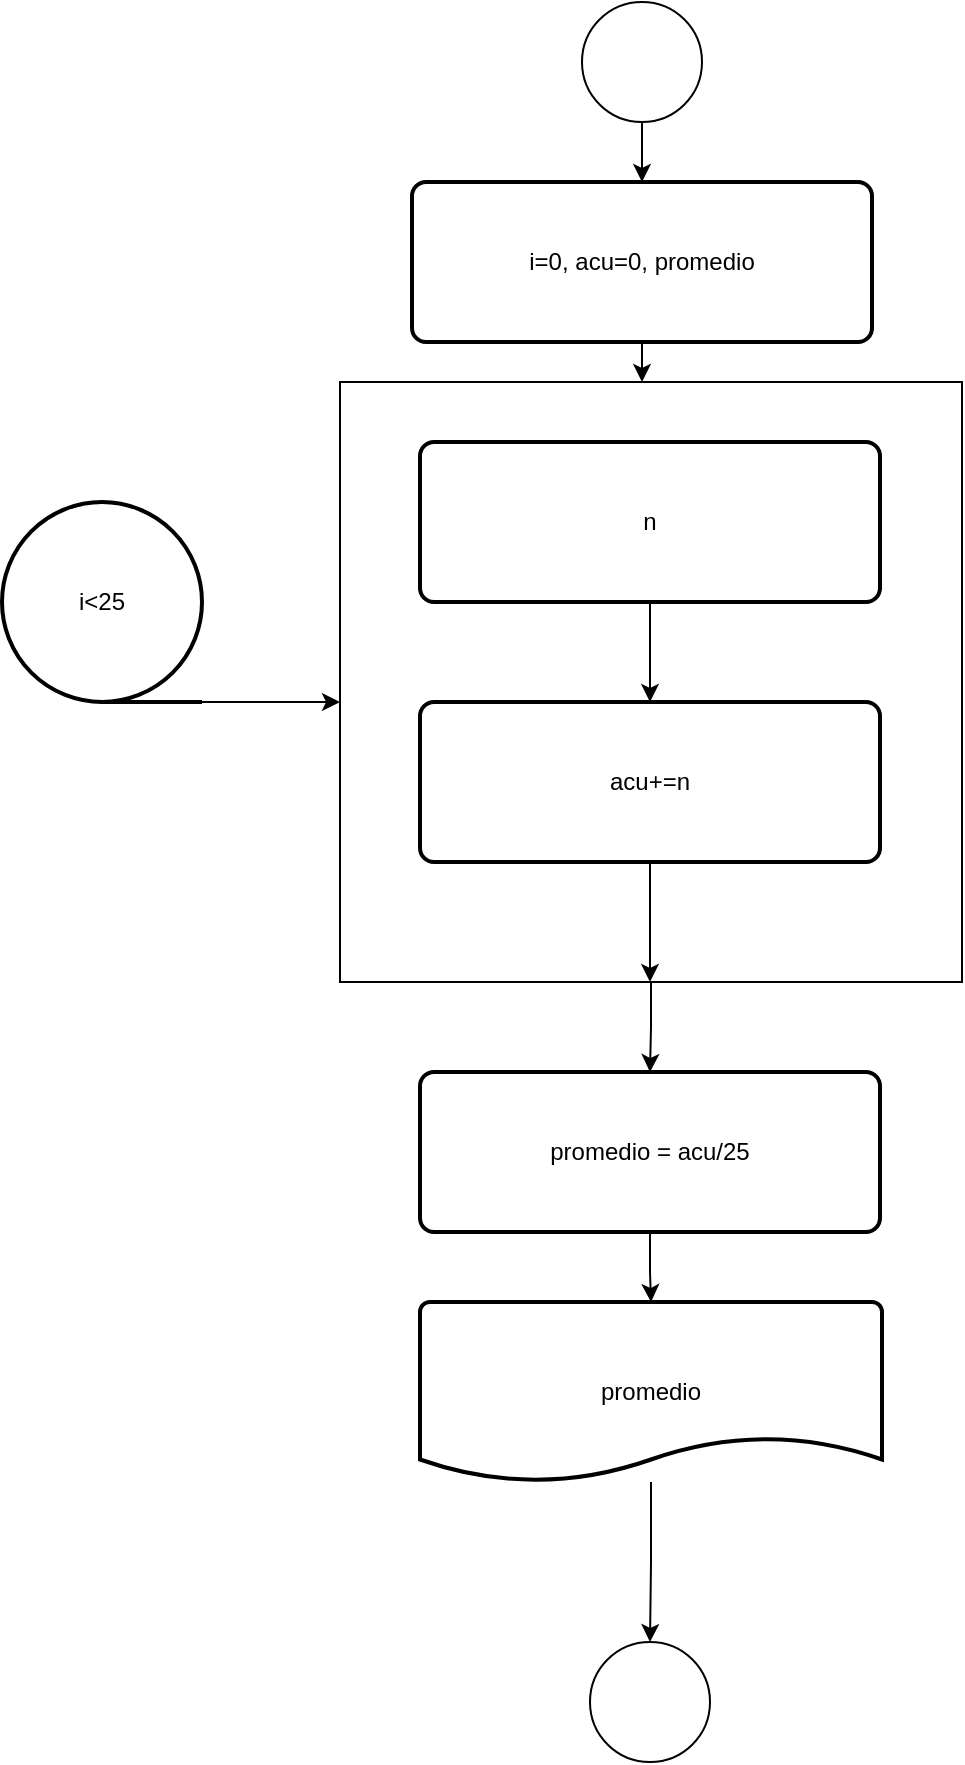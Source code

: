 <mxfile version="20.2.3" type="device"><diagram id="LdZd6qd47rMgTKy4gjzt" name="Página-1"><mxGraphModel dx="800" dy="905" grid="1" gridSize="10" guides="1" tooltips="1" connect="1" arrows="1" fold="1" page="1" pageScale="1" pageWidth="827" pageHeight="1169" math="0" shadow="0"><root><mxCell id="0"/><mxCell id="1" parent="0"/><mxCell id="bfrc5mxdk4k6QKxa8eoL-22" style="edgeStyle=orthogonalEdgeStyle;rounded=0;orthogonalLoop=1;jettySize=auto;html=1;entryX=0.5;entryY=0;entryDx=0;entryDy=0;" edge="1" parent="1" source="bfrc5mxdk4k6QKxa8eoL-1" target="bfrc5mxdk4k6QKxa8eoL-4"><mxGeometry relative="1" as="geometry"/></mxCell><mxCell id="bfrc5mxdk4k6QKxa8eoL-1" value="" style="verticalLabelPosition=bottom;verticalAlign=top;html=1;shape=mxgraph.flowchart.on-page_reference;" vertex="1" parent="1"><mxGeometry x="380" y="10" width="60" height="60" as="geometry"/></mxCell><mxCell id="bfrc5mxdk4k6QKxa8eoL-2" value="" style="verticalLabelPosition=bottom;verticalAlign=top;html=1;shape=mxgraph.flowchart.on-page_reference;" vertex="1" parent="1"><mxGeometry x="384" y="830" width="60" height="60" as="geometry"/></mxCell><mxCell id="bfrc5mxdk4k6QKxa8eoL-15" style="edgeStyle=orthogonalEdgeStyle;rounded=0;orthogonalLoop=1;jettySize=auto;html=1;entryX=0.533;entryY=0;entryDx=0;entryDy=0;entryPerimeter=0;" edge="1" parent="1" source="bfrc5mxdk4k6QKxa8eoL-4"><mxGeometry relative="1" as="geometry"><mxPoint x="409.9" y="200" as="targetPoint"/></mxGeometry></mxCell><mxCell id="bfrc5mxdk4k6QKxa8eoL-4" value="i=0, acu=0, promedio" style="rounded=1;whiteSpace=wrap;html=1;absoluteArcSize=1;arcSize=14;strokeWidth=2;" vertex="1" parent="1"><mxGeometry x="295" y="100" width="230" height="80" as="geometry"/></mxCell><mxCell id="bfrc5mxdk4k6QKxa8eoL-14" style="edgeStyle=orthogonalEdgeStyle;rounded=0;orthogonalLoop=1;jettySize=auto;html=1;exitX=1;exitY=1;exitDx=0;exitDy=0;exitPerimeter=0;" edge="1" parent="1" source="bfrc5mxdk4k6QKxa8eoL-6" target="bfrc5mxdk4k6QKxa8eoL-20"><mxGeometry relative="1" as="geometry"><mxPoint x="250.0" y="470" as="targetPoint"/><Array as="points"><mxPoint x="210" y="360"/><mxPoint x="210" y="360"/></Array></mxGeometry></mxCell><mxCell id="bfrc5mxdk4k6QKxa8eoL-6" value="i&amp;lt;25" style="strokeWidth=2;html=1;shape=mxgraph.flowchart.sequential_data;whiteSpace=wrap;" vertex="1" parent="1"><mxGeometry x="90" y="260" width="100" height="100" as="geometry"/></mxCell><mxCell id="bfrc5mxdk4k6QKxa8eoL-17" style="edgeStyle=orthogonalEdgeStyle;rounded=0;orthogonalLoop=1;jettySize=auto;html=1;entryX=0.5;entryY=0;entryDx=0;entryDy=0;" edge="1" parent="1" source="bfrc5mxdk4k6QKxa8eoL-8" target="bfrc5mxdk4k6QKxa8eoL-9"><mxGeometry relative="1" as="geometry"/></mxCell><mxCell id="bfrc5mxdk4k6QKxa8eoL-8" value="n" style="rounded=1;whiteSpace=wrap;html=1;absoluteArcSize=1;arcSize=14;strokeWidth=2;" vertex="1" parent="1"><mxGeometry x="299" y="230" width="230" height="80" as="geometry"/></mxCell><mxCell id="bfrc5mxdk4k6QKxa8eoL-18" style="edgeStyle=orthogonalEdgeStyle;rounded=0;orthogonalLoop=1;jettySize=auto;html=1;" edge="1" parent="1" source="bfrc5mxdk4k6QKxa8eoL-9"><mxGeometry relative="1" as="geometry"><mxPoint x="414.0" y="500" as="targetPoint"/></mxGeometry></mxCell><mxCell id="bfrc5mxdk4k6QKxa8eoL-9" value="acu+=n" style="rounded=1;whiteSpace=wrap;html=1;absoluteArcSize=1;arcSize=14;strokeWidth=2;" vertex="1" parent="1"><mxGeometry x="299" y="360" width="230" height="80" as="geometry"/></mxCell><mxCell id="bfrc5mxdk4k6QKxa8eoL-19" value="" style="shape=partialRectangle;whiteSpace=wrap;html=1;bottom=0;right=0;fillColor=none;" vertex="1" parent="1"><mxGeometry x="259" y="200" width="310" height="300" as="geometry"/></mxCell><mxCell id="bfrc5mxdk4k6QKxa8eoL-24" style="edgeStyle=orthogonalEdgeStyle;rounded=0;orthogonalLoop=1;jettySize=auto;html=1;entryX=0.5;entryY=0;entryDx=0;entryDy=0;" edge="1" parent="1" source="bfrc5mxdk4k6QKxa8eoL-20" target="bfrc5mxdk4k6QKxa8eoL-23"><mxGeometry relative="1" as="geometry"/></mxCell><mxCell id="bfrc5mxdk4k6QKxa8eoL-20" value="" style="shape=partialRectangle;whiteSpace=wrap;html=1;top=0;left=0;fillColor=none;" vertex="1" parent="1"><mxGeometry x="259" y="200" width="311" height="300" as="geometry"/></mxCell><mxCell id="bfrc5mxdk4k6QKxa8eoL-26" style="edgeStyle=orthogonalEdgeStyle;rounded=0;orthogonalLoop=1;jettySize=auto;html=1;entryX=0.5;entryY=0;entryDx=0;entryDy=0;entryPerimeter=0;" edge="1" parent="1" source="bfrc5mxdk4k6QKxa8eoL-23" target="bfrc5mxdk4k6QKxa8eoL-25"><mxGeometry relative="1" as="geometry"/></mxCell><mxCell id="bfrc5mxdk4k6QKxa8eoL-23" value="promedio = acu/25" style="rounded=1;whiteSpace=wrap;html=1;absoluteArcSize=1;arcSize=14;strokeWidth=2;" vertex="1" parent="1"><mxGeometry x="299" y="545" width="230" height="80" as="geometry"/></mxCell><mxCell id="bfrc5mxdk4k6QKxa8eoL-27" style="edgeStyle=orthogonalEdgeStyle;rounded=0;orthogonalLoop=1;jettySize=auto;html=1;entryX=0.5;entryY=0;entryDx=0;entryDy=0;entryPerimeter=0;" edge="1" parent="1" source="bfrc5mxdk4k6QKxa8eoL-25" target="bfrc5mxdk4k6QKxa8eoL-2"><mxGeometry relative="1" as="geometry"/></mxCell><mxCell id="bfrc5mxdk4k6QKxa8eoL-25" value="promedio" style="strokeWidth=2;html=1;shape=mxgraph.flowchart.document2;whiteSpace=wrap;size=0.25;" vertex="1" parent="1"><mxGeometry x="299" y="660" width="231" height="90" as="geometry"/></mxCell></root></mxGraphModel></diagram></mxfile>